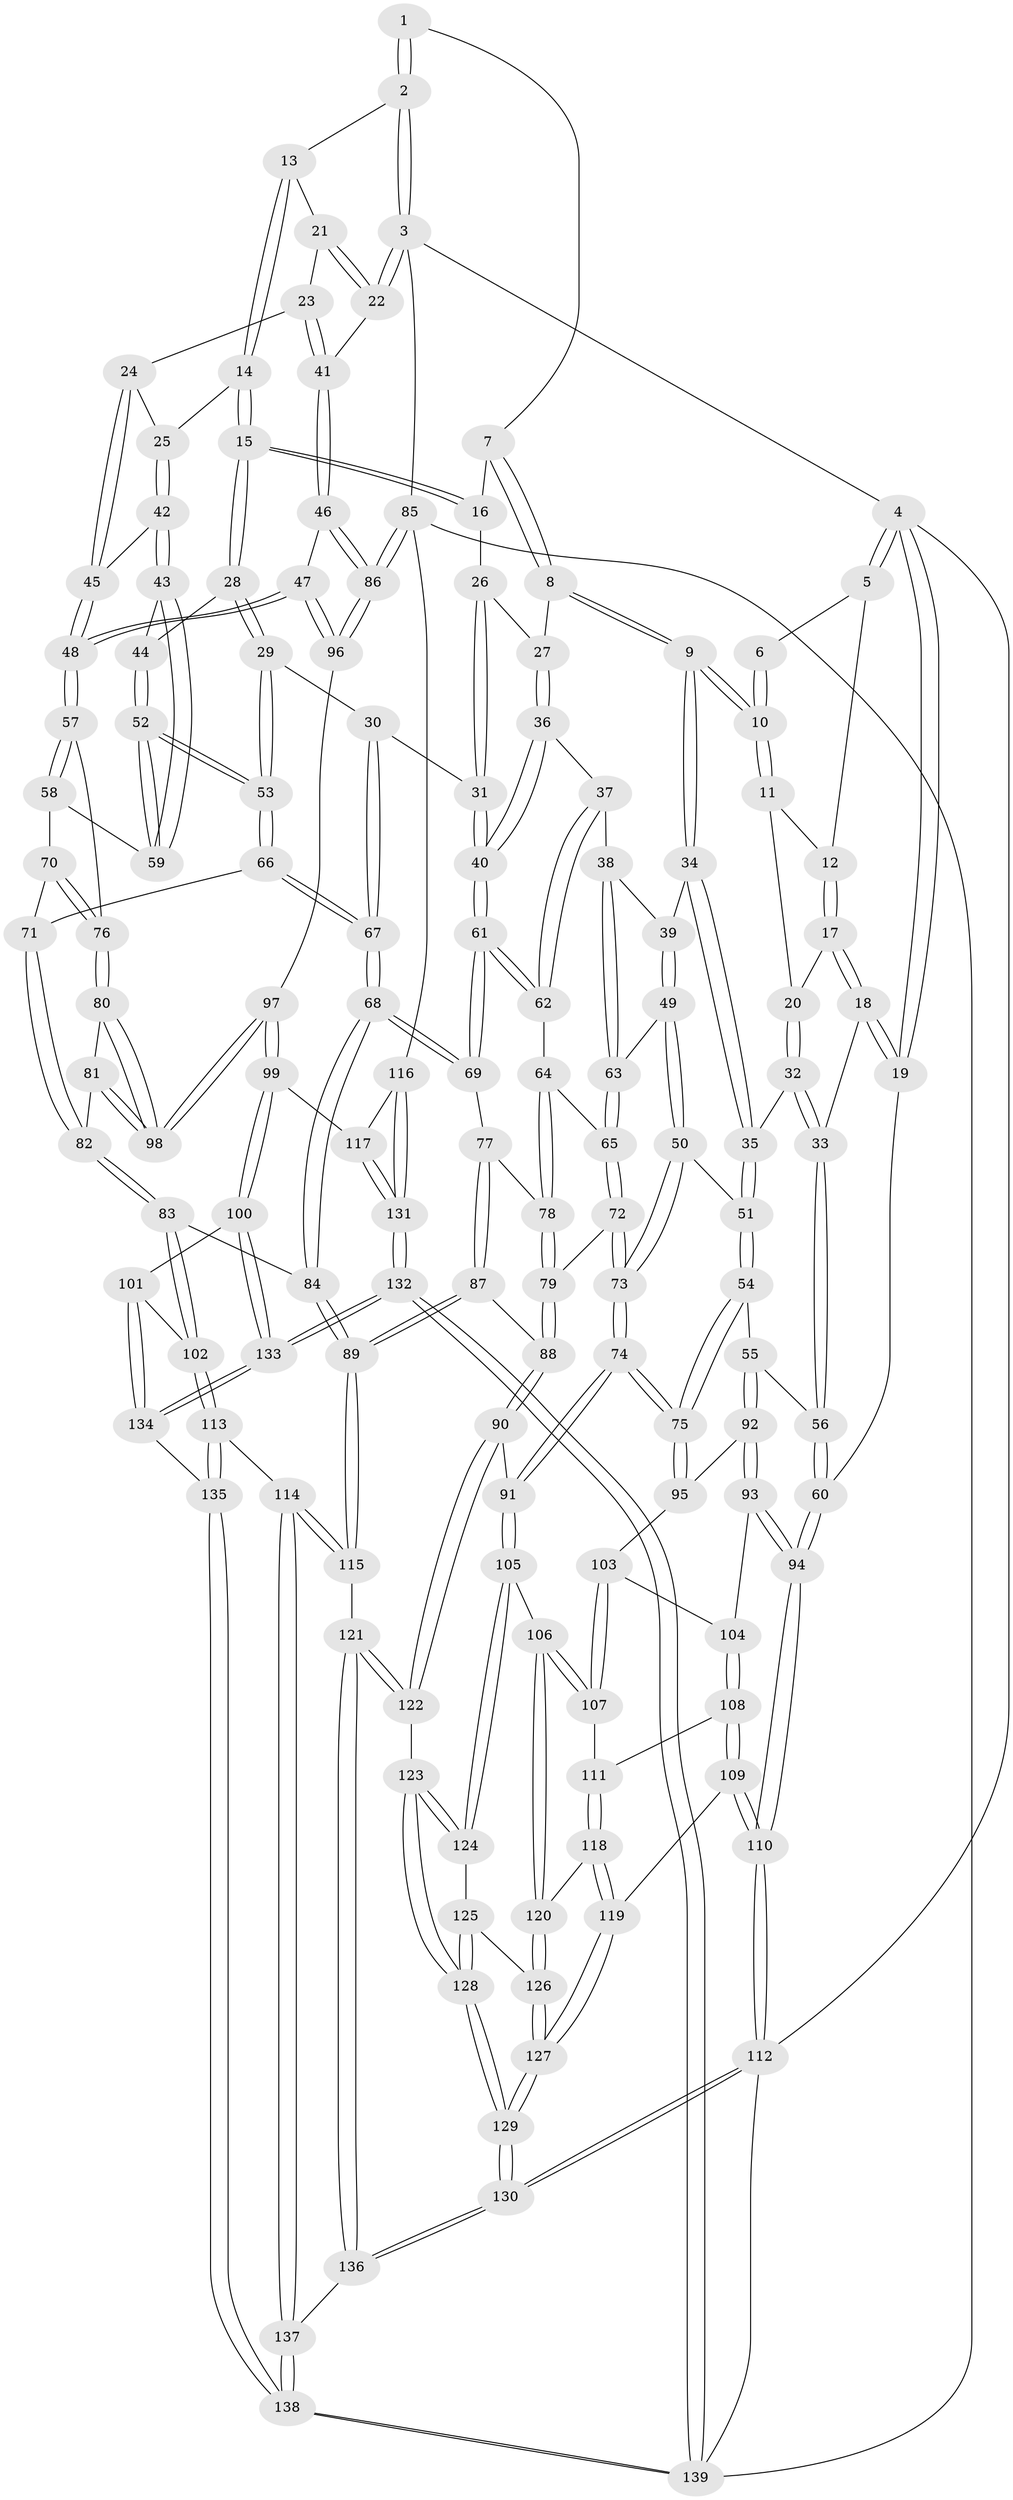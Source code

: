 // Generated by graph-tools (version 1.1) at 2025/27/03/09/25 03:27:06]
// undirected, 139 vertices, 344 edges
graph export_dot {
graph [start="1"]
  node [color=gray90,style=filled];
  1 [pos="+0.4776926115150971+0"];
  2 [pos="+0.6550274367955602+0"];
  3 [pos="+1+0"];
  4 [pos="+0+0"];
  5 [pos="+0.03330526509944787+0"];
  6 [pos="+0.29138802744514003+0"];
  7 [pos="+0.4590103801967096+0"];
  8 [pos="+0.37343658702549+0.13805284535824716"];
  9 [pos="+0.30092323372087754+0.16288527551814005"];
  10 [pos="+0.2847418429932361+0.13906588086145996"];
  11 [pos="+0.22497856994913085+0.11696541283055514"];
  12 [pos="+0.11498064289377515+0.015769105055376292"];
  13 [pos="+0.6860162005290502+0"];
  14 [pos="+0.6566308646962541+0.12636707217002652"];
  15 [pos="+0.6000538800513984+0.18338568866265753"];
  16 [pos="+0.4915704238851729+0.14228861600396128"];
  17 [pos="+0.10609354833325124+0.09007698211968396"];
  18 [pos="+0.040355096587262565+0.20029665521069312"];
  19 [pos="+0+0.17261686582216124"];
  20 [pos="+0.16183681661549182+0.16833574147900643"];
  21 [pos="+0.8336559607137719+0.07857688760972632"];
  22 [pos="+1+0"];
  23 [pos="+0.8701940947241472+0.15239118736001409"];
  24 [pos="+0.8558193029962947+0.20490702303049133"];
  25 [pos="+0.7159872492630328+0.1844597051050888"];
  26 [pos="+0.4679591011191361+0.1550194297638656"];
  27 [pos="+0.414560466618567+0.16328931557294513"];
  28 [pos="+0.5849527646731598+0.2283244618922236"];
  29 [pos="+0.5311800225996329+0.2770032900099904"];
  30 [pos="+0.507404172260056+0.2888117825513081"];
  31 [pos="+0.49421339851597784+0.29359453608766517"];
  32 [pos="+0.16984332109141437+0.24034450645297584"];
  33 [pos="+0.11616586255956105+0.27197942128895364"];
  34 [pos="+0.28480751814788013+0.21871901237291297"];
  35 [pos="+0.2576609701965491+0.23610907194048805"];
  36 [pos="+0.4402059255866266+0.2858472990578705"];
  37 [pos="+0.4132007689714477+0.29417153688639885"];
  38 [pos="+0.406955601958293+0.2955502953114585"];
  39 [pos="+0.3088490904341047+0.23831924455694542"];
  40 [pos="+0.49406661070139846+0.2936745189772653"];
  41 [pos="+1+0.024737797979667464"];
  42 [pos="+0.7333071395301789+0.27743106617184937"];
  43 [pos="+0.7268063589753772+0.2970104239604588"];
  44 [pos="+0.624896807097483+0.2701847428113449"];
  45 [pos="+0.868389340282938+0.24689143299022578"];
  46 [pos="+1+0.36671721818952296"];
  47 [pos="+0.9848421167753485+0.3717480299870468"];
  48 [pos="+0.9477275832795944+0.36696235554390055"];
  49 [pos="+0.3167572917976015+0.3555690707719861"];
  50 [pos="+0.2980352044581562+0.36966700420908843"];
  51 [pos="+0.254275331997383+0.33774628820552394"];
  52 [pos="+0.6484545631224743+0.34986907708313175"];
  53 [pos="+0.6369486256103305+0.3921962779114185"];
  54 [pos="+0.15017646755820963+0.398840670449772"];
  55 [pos="+0.11749677704641326+0.3884358461183286"];
  56 [pos="+0.09963989737733137+0.37169929824666814"];
  57 [pos="+0.9342908048571233+0.37308336709462414"];
  58 [pos="+0.7499415997009904+0.33662039082505985"];
  59 [pos="+0.7269433147558453+0.29806067202861036"];
  60 [pos="+0+0.43010455669652026"];
  61 [pos="+0.4958420999768997+0.39263056103501226"];
  62 [pos="+0.4341351416503139+0.40299535113826673"];
  63 [pos="+0.38319352401216095+0.33341398658935295"];
  64 [pos="+0.41089214784648304+0.41306535725000854"];
  65 [pos="+0.38623056732054195+0.4101259374884746"];
  66 [pos="+0.6375465662115349+0.39871022539300865"];
  67 [pos="+0.607948551006026+0.4256367998109074"];
  68 [pos="+0.5863537231660881+0.451991045903116"];
  69 [pos="+0.5117846206047877+0.42364761662105926"];
  70 [pos="+0.720948040639917+0.3867555828831209"];
  71 [pos="+0.6990707985670184+0.41097105512258075"];
  72 [pos="+0.36427124481396495+0.43062603653604603"];
  73 [pos="+0.30573866487087764+0.4578363432959856"];
  74 [pos="+0.2827173362810344+0.49514907854862683"];
  75 [pos="+0.2528405215257501+0.4921727591937421"];
  76 [pos="+0.8678438826119106+0.43255892872994944"];
  77 [pos="+0.4861864936949844+0.45092892756399466"];
  78 [pos="+0.4367637932148924+0.45116804482663464"];
  79 [pos="+0.41872984957392956+0.476601965269271"];
  80 [pos="+0.8472052099510561+0.45469313589404237"];
  81 [pos="+0.7546319263180662+0.49464202729642803"];
  82 [pos="+0.7517393532455396+0.49537928769125505"];
  83 [pos="+0.6727748212555593+0.5999207131804906"];
  84 [pos="+0.607039113342279+0.589233298336778"];
  85 [pos="+1+0.7596515013838792"];
  86 [pos="+1+0.49026378110497343"];
  87 [pos="+0.4427496952995453+0.6094771218474657"];
  88 [pos="+0.42592157734780667+0.6096464927558475"];
  89 [pos="+0.5260701159935535+0.6299312374279982"];
  90 [pos="+0.3773984998435889+0.6196271973656035"];
  91 [pos="+0.37274756405900855+0.6190229108228493"];
  92 [pos="+0.0985798275549773+0.5020136137606204"];
  93 [pos="+0.07827635108712012+0.5520030833019882"];
  94 [pos="+0+0.46240411950170524"];
  95 [pos="+0.21640326111696803+0.5238080413443683"];
  96 [pos="+0.9034897792561393+0.6083973898508067"];
  97 [pos="+0.8753217406459175+0.6362734148510412"];
  98 [pos="+0.8710065186190821+0.6219134519412651"];
  99 [pos="+0.8476772716361181+0.7345254875978331"];
  100 [pos="+0.82254199743363+0.7418271535694984"];
  101 [pos="+0.8119433344839576+0.7407532620933652"];
  102 [pos="+0.7990053094386774+0.7368190883942626"];
  103 [pos="+0.21390861576552264+0.5267841836254193"];
  104 [pos="+0.09354277039174058+0.5788731897135235"];
  105 [pos="+0.29588698306887046+0.6755669062977995"];
  106 [pos="+0.20351393930280853+0.6706100804417157"];
  107 [pos="+0.18363414232613864+0.6620479492388737"];
  108 [pos="+0.09735412435546084+0.6188254557786809"];
  109 [pos="+0+0.737400745272772"];
  110 [pos="+0+0.7567881021103283"];
  111 [pos="+0.18232873654325035+0.6620109292973957"];
  112 [pos="+0+1"];
  113 [pos="+0.5923366031681121+0.8403687519444394"];
  114 [pos="+0.5677750986565211+0.8348368993689176"];
  115 [pos="+0.5479159026585643+0.8228801014422142"];
  116 [pos="+1+0.7731372642890139"];
  117 [pos="+0.949518440307292+0.7614515919723992"];
  118 [pos="+0.12442116105542636+0.739588009115085"];
  119 [pos="+0.05821804725403534+0.7785075257546569"];
  120 [pos="+0.1905115474562952+0.7746900368625605"];
  121 [pos="+0.43968882941291043+0.8517902068168326"];
  122 [pos="+0.4164976586618221+0.8392219361746477"];
  123 [pos="+0.38221715178119275+0.8393247434819773"];
  124 [pos="+0.2870167113172747+0.7728936513117982"];
  125 [pos="+0.25649353132305047+0.7995752825551611"];
  126 [pos="+0.2054977628470596+0.8244198743622362"];
  127 [pos="+0.15837443360249207+0.8926476479933885"];
  128 [pos="+0.31288490065927727+0.8892073834700412"];
  129 [pos="+0.16863933736226802+1"];
  130 [pos="+0.14646437036235552+1"];
  131 [pos="+0.9036394918118072+1"];
  132 [pos="+0.8646483184432177+1"];
  133 [pos="+0.8411265728636863+1"];
  134 [pos="+0.7257781159244052+0.9166151670072089"];
  135 [pos="+0.6461336335817903+0.9287896072559788"];
  136 [pos="+0.387863956351415+1"];
  137 [pos="+0.47758668985091385+1"];
  138 [pos="+0.6508718175678017+1"];
  139 [pos="+0.8735912429579124+1"];
  1 -- 2;
  1 -- 2;
  1 -- 7;
  2 -- 3;
  2 -- 3;
  2 -- 13;
  3 -- 4;
  3 -- 22;
  3 -- 22;
  3 -- 85;
  4 -- 5;
  4 -- 5;
  4 -- 19;
  4 -- 19;
  4 -- 112;
  5 -- 6;
  5 -- 12;
  6 -- 10;
  6 -- 10;
  7 -- 8;
  7 -- 8;
  7 -- 16;
  8 -- 9;
  8 -- 9;
  8 -- 27;
  9 -- 10;
  9 -- 10;
  9 -- 34;
  9 -- 34;
  10 -- 11;
  10 -- 11;
  11 -- 12;
  11 -- 20;
  12 -- 17;
  12 -- 17;
  13 -- 14;
  13 -- 14;
  13 -- 21;
  14 -- 15;
  14 -- 15;
  14 -- 25;
  15 -- 16;
  15 -- 16;
  15 -- 28;
  15 -- 28;
  16 -- 26;
  17 -- 18;
  17 -- 18;
  17 -- 20;
  18 -- 19;
  18 -- 19;
  18 -- 33;
  19 -- 60;
  20 -- 32;
  20 -- 32;
  21 -- 22;
  21 -- 22;
  21 -- 23;
  22 -- 41;
  23 -- 24;
  23 -- 41;
  23 -- 41;
  24 -- 25;
  24 -- 45;
  24 -- 45;
  25 -- 42;
  25 -- 42;
  26 -- 27;
  26 -- 31;
  26 -- 31;
  27 -- 36;
  27 -- 36;
  28 -- 29;
  28 -- 29;
  28 -- 44;
  29 -- 30;
  29 -- 53;
  29 -- 53;
  30 -- 31;
  30 -- 67;
  30 -- 67;
  31 -- 40;
  31 -- 40;
  32 -- 33;
  32 -- 33;
  32 -- 35;
  33 -- 56;
  33 -- 56;
  34 -- 35;
  34 -- 35;
  34 -- 39;
  35 -- 51;
  35 -- 51;
  36 -- 37;
  36 -- 40;
  36 -- 40;
  37 -- 38;
  37 -- 62;
  37 -- 62;
  38 -- 39;
  38 -- 63;
  38 -- 63;
  39 -- 49;
  39 -- 49;
  40 -- 61;
  40 -- 61;
  41 -- 46;
  41 -- 46;
  42 -- 43;
  42 -- 43;
  42 -- 45;
  43 -- 44;
  43 -- 59;
  43 -- 59;
  44 -- 52;
  44 -- 52;
  45 -- 48;
  45 -- 48;
  46 -- 47;
  46 -- 86;
  46 -- 86;
  47 -- 48;
  47 -- 48;
  47 -- 96;
  47 -- 96;
  48 -- 57;
  48 -- 57;
  49 -- 50;
  49 -- 50;
  49 -- 63;
  50 -- 51;
  50 -- 73;
  50 -- 73;
  51 -- 54;
  51 -- 54;
  52 -- 53;
  52 -- 53;
  52 -- 59;
  52 -- 59;
  53 -- 66;
  53 -- 66;
  54 -- 55;
  54 -- 75;
  54 -- 75;
  55 -- 56;
  55 -- 92;
  55 -- 92;
  56 -- 60;
  56 -- 60;
  57 -- 58;
  57 -- 58;
  57 -- 76;
  58 -- 59;
  58 -- 70;
  60 -- 94;
  60 -- 94;
  61 -- 62;
  61 -- 62;
  61 -- 69;
  61 -- 69;
  62 -- 64;
  63 -- 65;
  63 -- 65;
  64 -- 65;
  64 -- 78;
  64 -- 78;
  65 -- 72;
  65 -- 72;
  66 -- 67;
  66 -- 67;
  66 -- 71;
  67 -- 68;
  67 -- 68;
  68 -- 69;
  68 -- 69;
  68 -- 84;
  68 -- 84;
  69 -- 77;
  70 -- 71;
  70 -- 76;
  70 -- 76;
  71 -- 82;
  71 -- 82;
  72 -- 73;
  72 -- 73;
  72 -- 79;
  73 -- 74;
  73 -- 74;
  74 -- 75;
  74 -- 75;
  74 -- 91;
  74 -- 91;
  75 -- 95;
  75 -- 95;
  76 -- 80;
  76 -- 80;
  77 -- 78;
  77 -- 87;
  77 -- 87;
  78 -- 79;
  78 -- 79;
  79 -- 88;
  79 -- 88;
  80 -- 81;
  80 -- 98;
  80 -- 98;
  81 -- 82;
  81 -- 98;
  81 -- 98;
  82 -- 83;
  82 -- 83;
  83 -- 84;
  83 -- 102;
  83 -- 102;
  84 -- 89;
  84 -- 89;
  85 -- 86;
  85 -- 86;
  85 -- 116;
  85 -- 139;
  86 -- 96;
  86 -- 96;
  87 -- 88;
  87 -- 89;
  87 -- 89;
  88 -- 90;
  88 -- 90;
  89 -- 115;
  89 -- 115;
  90 -- 91;
  90 -- 122;
  90 -- 122;
  91 -- 105;
  91 -- 105;
  92 -- 93;
  92 -- 93;
  92 -- 95;
  93 -- 94;
  93 -- 94;
  93 -- 104;
  94 -- 110;
  94 -- 110;
  95 -- 103;
  96 -- 97;
  97 -- 98;
  97 -- 98;
  97 -- 99;
  97 -- 99;
  99 -- 100;
  99 -- 100;
  99 -- 117;
  100 -- 101;
  100 -- 133;
  100 -- 133;
  101 -- 102;
  101 -- 134;
  101 -- 134;
  102 -- 113;
  102 -- 113;
  103 -- 104;
  103 -- 107;
  103 -- 107;
  104 -- 108;
  104 -- 108;
  105 -- 106;
  105 -- 124;
  105 -- 124;
  106 -- 107;
  106 -- 107;
  106 -- 120;
  106 -- 120;
  107 -- 111;
  108 -- 109;
  108 -- 109;
  108 -- 111;
  109 -- 110;
  109 -- 110;
  109 -- 119;
  110 -- 112;
  110 -- 112;
  111 -- 118;
  111 -- 118;
  112 -- 130;
  112 -- 130;
  112 -- 139;
  113 -- 114;
  113 -- 135;
  113 -- 135;
  114 -- 115;
  114 -- 115;
  114 -- 137;
  114 -- 137;
  115 -- 121;
  116 -- 117;
  116 -- 131;
  116 -- 131;
  117 -- 131;
  117 -- 131;
  118 -- 119;
  118 -- 119;
  118 -- 120;
  119 -- 127;
  119 -- 127;
  120 -- 126;
  120 -- 126;
  121 -- 122;
  121 -- 122;
  121 -- 136;
  121 -- 136;
  122 -- 123;
  123 -- 124;
  123 -- 124;
  123 -- 128;
  123 -- 128;
  124 -- 125;
  125 -- 126;
  125 -- 128;
  125 -- 128;
  126 -- 127;
  126 -- 127;
  127 -- 129;
  127 -- 129;
  128 -- 129;
  128 -- 129;
  129 -- 130;
  129 -- 130;
  130 -- 136;
  130 -- 136;
  131 -- 132;
  131 -- 132;
  132 -- 133;
  132 -- 133;
  132 -- 139;
  132 -- 139;
  133 -- 134;
  133 -- 134;
  134 -- 135;
  135 -- 138;
  135 -- 138;
  136 -- 137;
  137 -- 138;
  137 -- 138;
  138 -- 139;
  138 -- 139;
}
